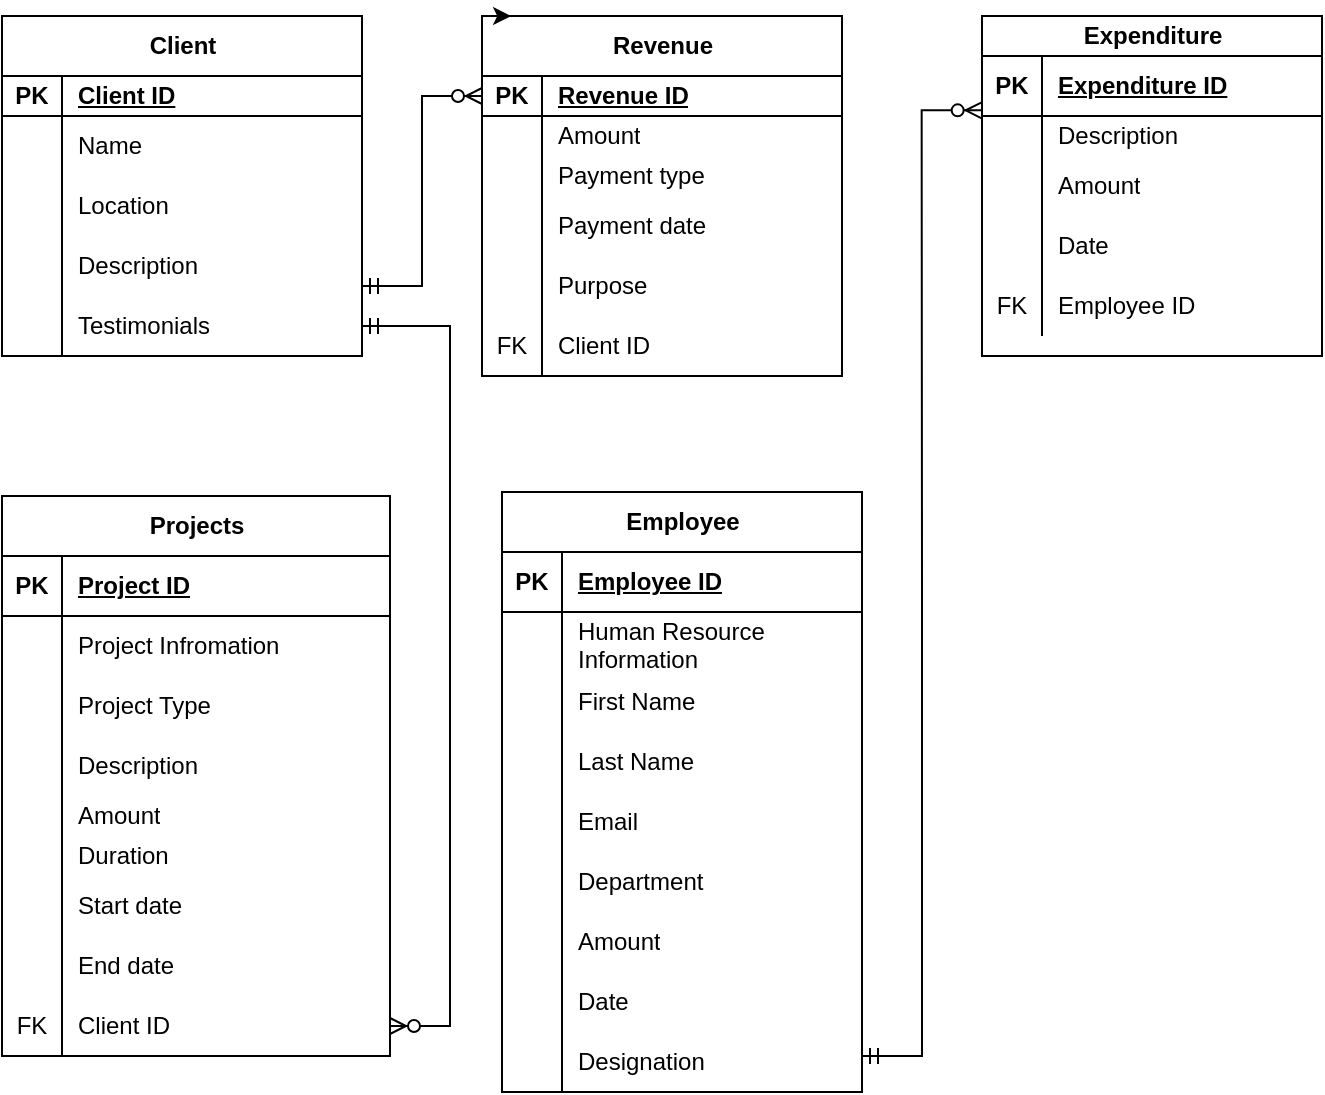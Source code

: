 <mxfile version="22.1.18" type="github">
  <diagram name="Page-1" id="4Y9Hiab8XIZID55LUxha">
    <mxGraphModel dx="1134" dy="589" grid="1" gridSize="10" guides="1" tooltips="1" connect="1" arrows="1" fold="1" page="1" pageScale="1" pageWidth="827" pageHeight="1169" math="0" shadow="0">
      <root>
        <mxCell id="0" />
        <mxCell id="1" parent="0" />
        <mxCell id="KTxTZ3A_QWstnzhYCcKa-93" value="Client" style="shape=table;startSize=30;container=1;collapsible=1;childLayout=tableLayout;fixedRows=1;rowLines=0;fontStyle=1;align=center;resizeLast=1;html=1;" parent="1" vertex="1">
          <mxGeometry x="20" y="40" width="180" height="170" as="geometry" />
        </mxCell>
        <mxCell id="KTxTZ3A_QWstnzhYCcKa-94" value="" style="shape=tableRow;horizontal=0;startSize=0;swimlaneHead=0;swimlaneBody=0;fillColor=none;collapsible=0;dropTarget=0;points=[[0,0.5],[1,0.5]];portConstraint=eastwest;top=0;left=0;right=0;bottom=1;" parent="KTxTZ3A_QWstnzhYCcKa-93" vertex="1">
          <mxGeometry y="30" width="180" height="20" as="geometry" />
        </mxCell>
        <mxCell id="KTxTZ3A_QWstnzhYCcKa-95" value="PK" style="shape=partialRectangle;connectable=0;fillColor=none;top=0;left=0;bottom=0;right=0;fontStyle=1;overflow=hidden;whiteSpace=wrap;html=1;" parent="KTxTZ3A_QWstnzhYCcKa-94" vertex="1">
          <mxGeometry width="30" height="20" as="geometry">
            <mxRectangle width="30" height="20" as="alternateBounds" />
          </mxGeometry>
        </mxCell>
        <mxCell id="KTxTZ3A_QWstnzhYCcKa-96" value="Client ID" style="shape=partialRectangle;connectable=0;fillColor=none;top=0;left=0;bottom=0;right=0;align=left;spacingLeft=6;fontStyle=5;overflow=hidden;whiteSpace=wrap;html=1;" parent="KTxTZ3A_QWstnzhYCcKa-94" vertex="1">
          <mxGeometry x="30" width="150" height="20" as="geometry">
            <mxRectangle width="150" height="20" as="alternateBounds" />
          </mxGeometry>
        </mxCell>
        <mxCell id="KTxTZ3A_QWstnzhYCcKa-97" value="" style="shape=tableRow;horizontal=0;startSize=0;swimlaneHead=0;swimlaneBody=0;fillColor=none;collapsible=0;dropTarget=0;points=[[0,0.5],[1,0.5]];portConstraint=eastwest;top=0;left=0;right=0;bottom=0;" parent="KTxTZ3A_QWstnzhYCcKa-93" vertex="1">
          <mxGeometry y="50" width="180" height="30" as="geometry" />
        </mxCell>
        <mxCell id="KTxTZ3A_QWstnzhYCcKa-98" value="" style="shape=partialRectangle;connectable=0;fillColor=none;top=0;left=0;bottom=0;right=0;editable=1;overflow=hidden;whiteSpace=wrap;html=1;" parent="KTxTZ3A_QWstnzhYCcKa-97" vertex="1">
          <mxGeometry width="30" height="30" as="geometry">
            <mxRectangle width="30" height="30" as="alternateBounds" />
          </mxGeometry>
        </mxCell>
        <mxCell id="KTxTZ3A_QWstnzhYCcKa-99" value="Name&amp;nbsp;" style="shape=partialRectangle;connectable=0;fillColor=none;top=0;left=0;bottom=0;right=0;align=left;spacingLeft=6;overflow=hidden;whiteSpace=wrap;html=1;" parent="KTxTZ3A_QWstnzhYCcKa-97" vertex="1">
          <mxGeometry x="30" width="150" height="30" as="geometry">
            <mxRectangle width="150" height="30" as="alternateBounds" />
          </mxGeometry>
        </mxCell>
        <mxCell id="KTxTZ3A_QWstnzhYCcKa-100" value="" style="shape=tableRow;horizontal=0;startSize=0;swimlaneHead=0;swimlaneBody=0;fillColor=none;collapsible=0;dropTarget=0;points=[[0,0.5],[1,0.5]];portConstraint=eastwest;top=0;left=0;right=0;bottom=0;" parent="KTxTZ3A_QWstnzhYCcKa-93" vertex="1">
          <mxGeometry y="80" width="180" height="30" as="geometry" />
        </mxCell>
        <mxCell id="KTxTZ3A_QWstnzhYCcKa-101" value="" style="shape=partialRectangle;connectable=0;fillColor=none;top=0;left=0;bottom=0;right=0;editable=1;overflow=hidden;whiteSpace=wrap;html=1;" parent="KTxTZ3A_QWstnzhYCcKa-100" vertex="1">
          <mxGeometry width="30" height="30" as="geometry">
            <mxRectangle width="30" height="30" as="alternateBounds" />
          </mxGeometry>
        </mxCell>
        <mxCell id="KTxTZ3A_QWstnzhYCcKa-102" value="Location" style="shape=partialRectangle;connectable=0;fillColor=none;top=0;left=0;bottom=0;right=0;align=left;spacingLeft=6;overflow=hidden;whiteSpace=wrap;html=1;" parent="KTxTZ3A_QWstnzhYCcKa-100" vertex="1">
          <mxGeometry x="30" width="150" height="30" as="geometry">
            <mxRectangle width="150" height="30" as="alternateBounds" />
          </mxGeometry>
        </mxCell>
        <mxCell id="KTxTZ3A_QWstnzhYCcKa-103" value="" style="shape=tableRow;horizontal=0;startSize=0;swimlaneHead=0;swimlaneBody=0;fillColor=none;collapsible=0;dropTarget=0;points=[[0,0.5],[1,0.5]];portConstraint=eastwest;top=0;left=0;right=0;bottom=0;" parent="KTxTZ3A_QWstnzhYCcKa-93" vertex="1">
          <mxGeometry y="110" width="180" height="30" as="geometry" />
        </mxCell>
        <mxCell id="KTxTZ3A_QWstnzhYCcKa-104" value="" style="shape=partialRectangle;connectable=0;fillColor=none;top=0;left=0;bottom=0;right=0;editable=1;overflow=hidden;whiteSpace=wrap;html=1;" parent="KTxTZ3A_QWstnzhYCcKa-103" vertex="1">
          <mxGeometry width="30" height="30" as="geometry">
            <mxRectangle width="30" height="30" as="alternateBounds" />
          </mxGeometry>
        </mxCell>
        <mxCell id="KTxTZ3A_QWstnzhYCcKa-105" value="Description" style="shape=partialRectangle;connectable=0;fillColor=none;top=0;left=0;bottom=0;right=0;align=left;spacingLeft=6;overflow=hidden;whiteSpace=wrap;html=1;" parent="KTxTZ3A_QWstnzhYCcKa-103" vertex="1">
          <mxGeometry x="30" width="150" height="30" as="geometry">
            <mxRectangle width="150" height="30" as="alternateBounds" />
          </mxGeometry>
        </mxCell>
        <mxCell id="KTxTZ3A_QWstnzhYCcKa-106" value="" style="shape=tableRow;horizontal=0;startSize=0;swimlaneHead=0;swimlaneBody=0;fillColor=none;collapsible=0;dropTarget=0;points=[[0,0.5],[1,0.5]];portConstraint=eastwest;top=0;left=0;right=0;bottom=0;" parent="KTxTZ3A_QWstnzhYCcKa-93" vertex="1">
          <mxGeometry y="140" width="180" height="30" as="geometry" />
        </mxCell>
        <mxCell id="KTxTZ3A_QWstnzhYCcKa-107" value="" style="shape=partialRectangle;connectable=0;fillColor=none;top=0;left=0;bottom=0;right=0;editable=1;overflow=hidden;whiteSpace=wrap;html=1;" parent="KTxTZ3A_QWstnzhYCcKa-106" vertex="1">
          <mxGeometry width="30" height="30" as="geometry">
            <mxRectangle width="30" height="30" as="alternateBounds" />
          </mxGeometry>
        </mxCell>
        <mxCell id="KTxTZ3A_QWstnzhYCcKa-108" value="Testimonials" style="shape=partialRectangle;connectable=0;fillColor=none;top=0;left=0;bottom=0;right=0;align=left;spacingLeft=6;overflow=hidden;whiteSpace=wrap;html=1;" parent="KTxTZ3A_QWstnzhYCcKa-106" vertex="1">
          <mxGeometry x="30" width="150" height="30" as="geometry">
            <mxRectangle width="150" height="30" as="alternateBounds" />
          </mxGeometry>
        </mxCell>
        <mxCell id="KTxTZ3A_QWstnzhYCcKa-36" value="Revenue" style="shape=table;startSize=30;container=1;collapsible=1;childLayout=tableLayout;fixedRows=1;rowLines=0;fontStyle=1;align=center;resizeLast=1;html=1;" parent="1" vertex="1">
          <mxGeometry x="260" y="40" width="180" height="180" as="geometry" />
        </mxCell>
        <mxCell id="KTxTZ3A_QWstnzhYCcKa-37" value="" style="shape=tableRow;horizontal=0;startSize=0;swimlaneHead=0;swimlaneBody=0;fillColor=none;collapsible=0;dropTarget=0;points=[[0,0.5],[1,0.5]];portConstraint=eastwest;top=0;left=0;right=0;bottom=1;" parent="KTxTZ3A_QWstnzhYCcKa-36" vertex="1">
          <mxGeometry y="30" width="180" height="20" as="geometry" />
        </mxCell>
        <mxCell id="KTxTZ3A_QWstnzhYCcKa-38" value="PK" style="shape=partialRectangle;connectable=0;fillColor=none;top=0;left=0;bottom=0;right=0;fontStyle=1;overflow=hidden;whiteSpace=wrap;html=1;" parent="KTxTZ3A_QWstnzhYCcKa-37" vertex="1">
          <mxGeometry width="30" height="20" as="geometry">
            <mxRectangle width="30" height="20" as="alternateBounds" />
          </mxGeometry>
        </mxCell>
        <mxCell id="KTxTZ3A_QWstnzhYCcKa-39" value="Revenue ID" style="shape=partialRectangle;connectable=0;fillColor=none;top=0;left=0;bottom=0;right=0;align=left;spacingLeft=6;fontStyle=5;overflow=hidden;whiteSpace=wrap;html=1;" parent="KTxTZ3A_QWstnzhYCcKa-37" vertex="1">
          <mxGeometry x="30" width="150" height="20" as="geometry">
            <mxRectangle width="150" height="20" as="alternateBounds" />
          </mxGeometry>
        </mxCell>
        <mxCell id="KTxTZ3A_QWstnzhYCcKa-40" value="" style="shape=tableRow;horizontal=0;startSize=0;swimlaneHead=0;swimlaneBody=0;fillColor=none;collapsible=0;dropTarget=0;points=[[0,0.5],[1,0.5]];portConstraint=eastwest;top=0;left=0;right=0;bottom=0;" parent="KTxTZ3A_QWstnzhYCcKa-36" vertex="1">
          <mxGeometry y="50" width="180" height="20" as="geometry" />
        </mxCell>
        <mxCell id="KTxTZ3A_QWstnzhYCcKa-41" value="" style="shape=partialRectangle;connectable=0;fillColor=none;top=0;left=0;bottom=0;right=0;editable=1;overflow=hidden;whiteSpace=wrap;html=1;" parent="KTxTZ3A_QWstnzhYCcKa-40" vertex="1">
          <mxGeometry width="30" height="20" as="geometry">
            <mxRectangle width="30" height="20" as="alternateBounds" />
          </mxGeometry>
        </mxCell>
        <mxCell id="KTxTZ3A_QWstnzhYCcKa-42" value="Amount" style="shape=partialRectangle;connectable=0;fillColor=none;top=0;left=0;bottom=0;right=0;align=left;spacingLeft=6;overflow=hidden;whiteSpace=wrap;html=1;" parent="KTxTZ3A_QWstnzhYCcKa-40" vertex="1">
          <mxGeometry x="30" width="150" height="20" as="geometry">
            <mxRectangle width="150" height="20" as="alternateBounds" />
          </mxGeometry>
        </mxCell>
        <mxCell id="KTxTZ3A_QWstnzhYCcKa-43" value="" style="shape=tableRow;horizontal=0;startSize=0;swimlaneHead=0;swimlaneBody=0;fillColor=none;collapsible=0;dropTarget=0;points=[[0,0.5],[1,0.5]];portConstraint=eastwest;top=0;left=0;right=0;bottom=0;" parent="KTxTZ3A_QWstnzhYCcKa-36" vertex="1">
          <mxGeometry y="70" width="180" height="20" as="geometry" />
        </mxCell>
        <mxCell id="KTxTZ3A_QWstnzhYCcKa-44" value="" style="shape=partialRectangle;connectable=0;fillColor=none;top=0;left=0;bottom=0;right=0;editable=1;overflow=hidden;whiteSpace=wrap;html=1;" parent="KTxTZ3A_QWstnzhYCcKa-43" vertex="1">
          <mxGeometry width="30" height="20" as="geometry">
            <mxRectangle width="30" height="20" as="alternateBounds" />
          </mxGeometry>
        </mxCell>
        <mxCell id="KTxTZ3A_QWstnzhYCcKa-45" value="Payment type" style="shape=partialRectangle;connectable=0;fillColor=none;top=0;left=0;bottom=0;right=0;align=left;spacingLeft=6;overflow=hidden;whiteSpace=wrap;html=1;" parent="KTxTZ3A_QWstnzhYCcKa-43" vertex="1">
          <mxGeometry x="30" width="150" height="20" as="geometry">
            <mxRectangle width="150" height="20" as="alternateBounds" />
          </mxGeometry>
        </mxCell>
        <mxCell id="KTxTZ3A_QWstnzhYCcKa-46" value="" style="shape=tableRow;horizontal=0;startSize=0;swimlaneHead=0;swimlaneBody=0;fillColor=none;collapsible=0;dropTarget=0;points=[[0,0.5],[1,0.5]];portConstraint=eastwest;top=0;left=0;right=0;bottom=0;" parent="KTxTZ3A_QWstnzhYCcKa-36" vertex="1">
          <mxGeometry y="90" width="180" height="30" as="geometry" />
        </mxCell>
        <mxCell id="KTxTZ3A_QWstnzhYCcKa-47" value="" style="shape=partialRectangle;connectable=0;fillColor=none;top=0;left=0;bottom=0;right=0;editable=1;overflow=hidden;whiteSpace=wrap;html=1;" parent="KTxTZ3A_QWstnzhYCcKa-46" vertex="1">
          <mxGeometry width="30" height="30" as="geometry">
            <mxRectangle width="30" height="30" as="alternateBounds" />
          </mxGeometry>
        </mxCell>
        <mxCell id="KTxTZ3A_QWstnzhYCcKa-48" value="Payment date" style="shape=partialRectangle;connectable=0;fillColor=none;top=0;left=0;bottom=0;right=0;align=left;spacingLeft=6;overflow=hidden;whiteSpace=wrap;html=1;" parent="KTxTZ3A_QWstnzhYCcKa-46" vertex="1">
          <mxGeometry x="30" width="150" height="30" as="geometry">
            <mxRectangle width="150" height="30" as="alternateBounds" />
          </mxGeometry>
        </mxCell>
        <mxCell id="KTxTZ3A_QWstnzhYCcKa-71" value="" style="shape=tableRow;horizontal=0;startSize=0;swimlaneHead=0;swimlaneBody=0;fillColor=none;collapsible=0;dropTarget=0;points=[[0,0.5],[1,0.5]];portConstraint=eastwest;top=0;left=0;right=0;bottom=0;" parent="KTxTZ3A_QWstnzhYCcKa-36" vertex="1">
          <mxGeometry y="120" width="180" height="30" as="geometry" />
        </mxCell>
        <mxCell id="KTxTZ3A_QWstnzhYCcKa-72" value="" style="shape=partialRectangle;connectable=0;fillColor=none;top=0;left=0;bottom=0;right=0;editable=1;overflow=hidden;whiteSpace=wrap;html=1;" parent="KTxTZ3A_QWstnzhYCcKa-71" vertex="1">
          <mxGeometry width="30" height="30" as="geometry">
            <mxRectangle width="30" height="30" as="alternateBounds" />
          </mxGeometry>
        </mxCell>
        <mxCell id="KTxTZ3A_QWstnzhYCcKa-73" value="Purpose" style="shape=partialRectangle;connectable=0;fillColor=none;top=0;left=0;bottom=0;right=0;align=left;spacingLeft=6;overflow=hidden;whiteSpace=wrap;html=1;" parent="KTxTZ3A_QWstnzhYCcKa-71" vertex="1">
          <mxGeometry x="30" width="150" height="30" as="geometry">
            <mxRectangle width="150" height="30" as="alternateBounds" />
          </mxGeometry>
        </mxCell>
        <mxCell id="KTxTZ3A_QWstnzhYCcKa-90" value="" style="shape=tableRow;horizontal=0;startSize=0;swimlaneHead=0;swimlaneBody=0;fillColor=none;collapsible=0;dropTarget=0;points=[[0,0.5],[1,0.5]];portConstraint=eastwest;top=0;left=0;right=0;bottom=0;" parent="KTxTZ3A_QWstnzhYCcKa-36" vertex="1">
          <mxGeometry y="150" width="180" height="30" as="geometry" />
        </mxCell>
        <mxCell id="KTxTZ3A_QWstnzhYCcKa-91" value="FK" style="shape=partialRectangle;connectable=0;fillColor=none;top=0;left=0;bottom=0;right=0;editable=1;overflow=hidden;whiteSpace=wrap;html=1;" parent="KTxTZ3A_QWstnzhYCcKa-90" vertex="1">
          <mxGeometry width="30" height="30" as="geometry">
            <mxRectangle width="30" height="30" as="alternateBounds" />
          </mxGeometry>
        </mxCell>
        <mxCell id="KTxTZ3A_QWstnzhYCcKa-92" value="Client ID" style="shape=partialRectangle;connectable=0;fillColor=none;top=0;left=0;bottom=0;right=0;align=left;spacingLeft=6;overflow=hidden;whiteSpace=wrap;html=1;" parent="KTxTZ3A_QWstnzhYCcKa-90" vertex="1">
          <mxGeometry x="30" width="150" height="30" as="geometry">
            <mxRectangle width="150" height="30" as="alternateBounds" />
          </mxGeometry>
        </mxCell>
        <mxCell id="UxuoklXcqpiLumcbGp1f-47" style="edgeStyle=orthogonalEdgeStyle;rounded=0;orthogonalLoop=1;jettySize=auto;html=1;exitX=0;exitY=0;exitDx=0;exitDy=0;entryX=0.081;entryY=0;entryDx=0;entryDy=0;entryPerimeter=0;" parent="1" source="KTxTZ3A_QWstnzhYCcKa-36" target="KTxTZ3A_QWstnzhYCcKa-36" edge="1">
          <mxGeometry relative="1" as="geometry" />
        </mxCell>
        <mxCell id="KTxTZ3A_QWstnzhYCcKa-109" value="Projects" style="shape=table;startSize=30;container=1;collapsible=1;childLayout=tableLayout;fixedRows=1;rowLines=0;fontStyle=1;align=center;resizeLast=1;html=1;" parent="1" vertex="1">
          <mxGeometry x="20" y="280" width="194" height="280" as="geometry" />
        </mxCell>
        <mxCell id="KTxTZ3A_QWstnzhYCcKa-110" value="" style="shape=tableRow;horizontal=0;startSize=0;swimlaneHead=0;swimlaneBody=0;fillColor=none;collapsible=0;dropTarget=0;points=[[0,0.5],[1,0.5]];portConstraint=eastwest;top=0;left=0;right=0;bottom=1;" parent="KTxTZ3A_QWstnzhYCcKa-109" vertex="1">
          <mxGeometry y="30" width="194" height="30" as="geometry" />
        </mxCell>
        <mxCell id="KTxTZ3A_QWstnzhYCcKa-111" value="PK" style="shape=partialRectangle;connectable=0;fillColor=none;top=0;left=0;bottom=0;right=0;fontStyle=1;overflow=hidden;whiteSpace=wrap;html=1;" parent="KTxTZ3A_QWstnzhYCcKa-110" vertex="1">
          <mxGeometry width="30" height="30" as="geometry">
            <mxRectangle width="30" height="30" as="alternateBounds" />
          </mxGeometry>
        </mxCell>
        <mxCell id="KTxTZ3A_QWstnzhYCcKa-112" value="Project ID" style="shape=partialRectangle;connectable=0;fillColor=none;top=0;left=0;bottom=0;right=0;align=left;spacingLeft=6;fontStyle=5;overflow=hidden;whiteSpace=wrap;html=1;" parent="KTxTZ3A_QWstnzhYCcKa-110" vertex="1">
          <mxGeometry x="30" width="164" height="30" as="geometry">
            <mxRectangle width="164" height="30" as="alternateBounds" />
          </mxGeometry>
        </mxCell>
        <mxCell id="KTxTZ3A_QWstnzhYCcKa-113" value="" style="shape=tableRow;horizontal=0;startSize=0;swimlaneHead=0;swimlaneBody=0;fillColor=none;collapsible=0;dropTarget=0;points=[[0,0.5],[1,0.5]];portConstraint=eastwest;top=0;left=0;right=0;bottom=0;" parent="KTxTZ3A_QWstnzhYCcKa-109" vertex="1">
          <mxGeometry y="60" width="194" height="30" as="geometry" />
        </mxCell>
        <mxCell id="KTxTZ3A_QWstnzhYCcKa-114" value="" style="shape=partialRectangle;connectable=0;fillColor=none;top=0;left=0;bottom=0;right=0;editable=1;overflow=hidden;whiteSpace=wrap;html=1;" parent="KTxTZ3A_QWstnzhYCcKa-113" vertex="1">
          <mxGeometry width="30" height="30" as="geometry">
            <mxRectangle width="30" height="30" as="alternateBounds" />
          </mxGeometry>
        </mxCell>
        <mxCell id="KTxTZ3A_QWstnzhYCcKa-115" value="Project Infromation" style="shape=partialRectangle;connectable=0;fillColor=none;top=0;left=0;bottom=0;right=0;align=left;spacingLeft=6;overflow=hidden;whiteSpace=wrap;html=1;" parent="KTxTZ3A_QWstnzhYCcKa-113" vertex="1">
          <mxGeometry x="30" width="164" height="30" as="geometry">
            <mxRectangle width="164" height="30" as="alternateBounds" />
          </mxGeometry>
        </mxCell>
        <mxCell id="KTxTZ3A_QWstnzhYCcKa-116" value="" style="shape=tableRow;horizontal=0;startSize=0;swimlaneHead=0;swimlaneBody=0;fillColor=none;collapsible=0;dropTarget=0;points=[[0,0.5],[1,0.5]];portConstraint=eastwest;top=0;left=0;right=0;bottom=0;" parent="KTxTZ3A_QWstnzhYCcKa-109" vertex="1">
          <mxGeometry y="90" width="194" height="30" as="geometry" />
        </mxCell>
        <mxCell id="KTxTZ3A_QWstnzhYCcKa-117" value="" style="shape=partialRectangle;connectable=0;fillColor=none;top=0;left=0;bottom=0;right=0;editable=1;overflow=hidden;whiteSpace=wrap;html=1;" parent="KTxTZ3A_QWstnzhYCcKa-116" vertex="1">
          <mxGeometry width="30" height="30" as="geometry">
            <mxRectangle width="30" height="30" as="alternateBounds" />
          </mxGeometry>
        </mxCell>
        <mxCell id="KTxTZ3A_QWstnzhYCcKa-118" value="Project Type" style="shape=partialRectangle;connectable=0;fillColor=none;top=0;left=0;bottom=0;right=0;align=left;spacingLeft=6;overflow=hidden;whiteSpace=wrap;html=1;" parent="KTxTZ3A_QWstnzhYCcKa-116" vertex="1">
          <mxGeometry x="30" width="164" height="30" as="geometry">
            <mxRectangle width="164" height="30" as="alternateBounds" />
          </mxGeometry>
        </mxCell>
        <mxCell id="KTxTZ3A_QWstnzhYCcKa-119" value="" style="shape=tableRow;horizontal=0;startSize=0;swimlaneHead=0;swimlaneBody=0;fillColor=none;collapsible=0;dropTarget=0;points=[[0,0.5],[1,0.5]];portConstraint=eastwest;top=0;left=0;right=0;bottom=0;" parent="KTxTZ3A_QWstnzhYCcKa-109" vertex="1">
          <mxGeometry y="120" width="194" height="30" as="geometry" />
        </mxCell>
        <mxCell id="KTxTZ3A_QWstnzhYCcKa-120" value="" style="shape=partialRectangle;connectable=0;fillColor=none;top=0;left=0;bottom=0;right=0;editable=1;overflow=hidden;whiteSpace=wrap;html=1;" parent="KTxTZ3A_QWstnzhYCcKa-119" vertex="1">
          <mxGeometry width="30" height="30" as="geometry">
            <mxRectangle width="30" height="30" as="alternateBounds" />
          </mxGeometry>
        </mxCell>
        <mxCell id="KTxTZ3A_QWstnzhYCcKa-121" value="Description" style="shape=partialRectangle;connectable=0;fillColor=none;top=0;left=0;bottom=0;right=0;align=left;spacingLeft=6;overflow=hidden;whiteSpace=wrap;html=1;" parent="KTxTZ3A_QWstnzhYCcKa-119" vertex="1">
          <mxGeometry x="30" width="164" height="30" as="geometry">
            <mxRectangle width="164" height="30" as="alternateBounds" />
          </mxGeometry>
        </mxCell>
        <mxCell id="KTxTZ3A_QWstnzhYCcKa-122" value="" style="shape=tableRow;horizontal=0;startSize=0;swimlaneHead=0;swimlaneBody=0;fillColor=none;collapsible=0;dropTarget=0;points=[[0,0.5],[1,0.5]];portConstraint=eastwest;top=0;left=0;right=0;bottom=0;" parent="KTxTZ3A_QWstnzhYCcKa-109" vertex="1">
          <mxGeometry y="150" width="194" height="20" as="geometry" />
        </mxCell>
        <mxCell id="KTxTZ3A_QWstnzhYCcKa-123" value="" style="shape=partialRectangle;connectable=0;fillColor=none;top=0;left=0;bottom=0;right=0;editable=1;overflow=hidden;whiteSpace=wrap;html=1;" parent="KTxTZ3A_QWstnzhYCcKa-122" vertex="1">
          <mxGeometry width="30" height="20" as="geometry">
            <mxRectangle width="30" height="20" as="alternateBounds" />
          </mxGeometry>
        </mxCell>
        <mxCell id="KTxTZ3A_QWstnzhYCcKa-124" value="Amount" style="shape=partialRectangle;connectable=0;fillColor=none;top=0;left=0;bottom=0;right=0;align=left;spacingLeft=6;overflow=hidden;whiteSpace=wrap;html=1;" parent="KTxTZ3A_QWstnzhYCcKa-122" vertex="1">
          <mxGeometry x="30" width="164" height="20" as="geometry">
            <mxRectangle width="164" height="20" as="alternateBounds" />
          </mxGeometry>
        </mxCell>
        <mxCell id="KTxTZ3A_QWstnzhYCcKa-125" value="" style="shape=tableRow;horizontal=0;startSize=0;swimlaneHead=0;swimlaneBody=0;fillColor=none;collapsible=0;dropTarget=0;points=[[0,0.5],[1,0.5]];portConstraint=eastwest;top=0;left=0;right=0;bottom=0;" parent="KTxTZ3A_QWstnzhYCcKa-109" vertex="1">
          <mxGeometry y="170" width="194" height="20" as="geometry" />
        </mxCell>
        <mxCell id="KTxTZ3A_QWstnzhYCcKa-126" value="" style="shape=partialRectangle;connectable=0;fillColor=none;top=0;left=0;bottom=0;right=0;editable=1;overflow=hidden;whiteSpace=wrap;html=1;" parent="KTxTZ3A_QWstnzhYCcKa-125" vertex="1">
          <mxGeometry width="30" height="20" as="geometry">
            <mxRectangle width="30" height="20" as="alternateBounds" />
          </mxGeometry>
        </mxCell>
        <mxCell id="KTxTZ3A_QWstnzhYCcKa-127" value="Duration" style="shape=partialRectangle;connectable=0;fillColor=none;top=0;left=0;bottom=0;right=0;align=left;spacingLeft=6;overflow=hidden;whiteSpace=wrap;html=1;" parent="KTxTZ3A_QWstnzhYCcKa-125" vertex="1">
          <mxGeometry x="30" width="164" height="20" as="geometry">
            <mxRectangle width="164" height="20" as="alternateBounds" />
          </mxGeometry>
        </mxCell>
        <mxCell id="KTxTZ3A_QWstnzhYCcKa-128" value="" style="shape=tableRow;horizontal=0;startSize=0;swimlaneHead=0;swimlaneBody=0;fillColor=none;collapsible=0;dropTarget=0;points=[[0,0.5],[1,0.5]];portConstraint=eastwest;top=0;left=0;right=0;bottom=0;" parent="KTxTZ3A_QWstnzhYCcKa-109" vertex="1">
          <mxGeometry y="190" width="194" height="30" as="geometry" />
        </mxCell>
        <mxCell id="KTxTZ3A_QWstnzhYCcKa-129" value="" style="shape=partialRectangle;connectable=0;fillColor=none;top=0;left=0;bottom=0;right=0;editable=1;overflow=hidden;whiteSpace=wrap;html=1;" parent="KTxTZ3A_QWstnzhYCcKa-128" vertex="1">
          <mxGeometry width="30" height="30" as="geometry">
            <mxRectangle width="30" height="30" as="alternateBounds" />
          </mxGeometry>
        </mxCell>
        <mxCell id="KTxTZ3A_QWstnzhYCcKa-130" value="Start date" style="shape=partialRectangle;connectable=0;fillColor=none;top=0;left=0;bottom=0;right=0;align=left;spacingLeft=6;overflow=hidden;whiteSpace=wrap;html=1;" parent="KTxTZ3A_QWstnzhYCcKa-128" vertex="1">
          <mxGeometry x="30" width="164" height="30" as="geometry">
            <mxRectangle width="164" height="30" as="alternateBounds" />
          </mxGeometry>
        </mxCell>
        <mxCell id="KTxTZ3A_QWstnzhYCcKa-131" value="" style="shape=tableRow;horizontal=0;startSize=0;swimlaneHead=0;swimlaneBody=0;fillColor=none;collapsible=0;dropTarget=0;points=[[0,0.5],[1,0.5]];portConstraint=eastwest;top=0;left=0;right=0;bottom=0;" parent="KTxTZ3A_QWstnzhYCcKa-109" vertex="1">
          <mxGeometry y="220" width="194" height="30" as="geometry" />
        </mxCell>
        <mxCell id="KTxTZ3A_QWstnzhYCcKa-132" value="" style="shape=partialRectangle;connectable=0;fillColor=none;top=0;left=0;bottom=0;right=0;editable=1;overflow=hidden;whiteSpace=wrap;html=1;" parent="KTxTZ3A_QWstnzhYCcKa-131" vertex="1">
          <mxGeometry width="30" height="30" as="geometry">
            <mxRectangle width="30" height="30" as="alternateBounds" />
          </mxGeometry>
        </mxCell>
        <mxCell id="KTxTZ3A_QWstnzhYCcKa-133" value="End date" style="shape=partialRectangle;connectable=0;fillColor=none;top=0;left=0;bottom=0;right=0;align=left;spacingLeft=6;overflow=hidden;whiteSpace=wrap;html=1;" parent="KTxTZ3A_QWstnzhYCcKa-131" vertex="1">
          <mxGeometry x="30" width="164" height="30" as="geometry">
            <mxRectangle width="164" height="30" as="alternateBounds" />
          </mxGeometry>
        </mxCell>
        <mxCell id="KTxTZ3A_QWstnzhYCcKa-134" value="" style="shape=tableRow;horizontal=0;startSize=0;swimlaneHead=0;swimlaneBody=0;fillColor=none;collapsible=0;dropTarget=0;points=[[0,0.5],[1,0.5]];portConstraint=eastwest;top=0;left=0;right=0;bottom=0;" parent="KTxTZ3A_QWstnzhYCcKa-109" vertex="1">
          <mxGeometry y="250" width="194" height="30" as="geometry" />
        </mxCell>
        <mxCell id="KTxTZ3A_QWstnzhYCcKa-135" value="FK" style="shape=partialRectangle;connectable=0;fillColor=none;top=0;left=0;bottom=0;right=0;editable=1;overflow=hidden;whiteSpace=wrap;html=1;" parent="KTxTZ3A_QWstnzhYCcKa-134" vertex="1">
          <mxGeometry width="30" height="30" as="geometry">
            <mxRectangle width="30" height="30" as="alternateBounds" />
          </mxGeometry>
        </mxCell>
        <mxCell id="KTxTZ3A_QWstnzhYCcKa-136" value="Client ID" style="shape=partialRectangle;connectable=0;fillColor=none;top=0;left=0;bottom=0;right=0;align=left;spacingLeft=6;overflow=hidden;whiteSpace=wrap;html=1;" parent="KTxTZ3A_QWstnzhYCcKa-134" vertex="1">
          <mxGeometry x="30" width="164" height="30" as="geometry">
            <mxRectangle width="164" height="30" as="alternateBounds" />
          </mxGeometry>
        </mxCell>
        <mxCell id="UxuoklXcqpiLumcbGp1f-48" style="edgeStyle=orthogonalEdgeStyle;rounded=0;orthogonalLoop=1;jettySize=auto;html=1;exitX=1;exitY=0.5;exitDx=0;exitDy=0;" parent="KTxTZ3A_QWstnzhYCcKa-109" source="KTxTZ3A_QWstnzhYCcKa-125" target="KTxTZ3A_QWstnzhYCcKa-125" edge="1">
          <mxGeometry relative="1" as="geometry" />
        </mxCell>
        <mxCell id="UxuoklXcqpiLumcbGp1f-18" value="Expenditure" style="shape=table;startSize=20;container=1;collapsible=1;childLayout=tableLayout;fixedRows=1;rowLines=0;fontStyle=1;align=center;resizeLast=1;html=1;" parent="1" vertex="1">
          <mxGeometry x="510" y="40" width="170" height="170" as="geometry" />
        </mxCell>
        <mxCell id="UxuoklXcqpiLumcbGp1f-19" value="" style="shape=tableRow;horizontal=0;startSize=0;swimlaneHead=0;swimlaneBody=0;fillColor=none;collapsible=0;dropTarget=0;points=[[0,0.5],[1,0.5]];portConstraint=eastwest;top=0;left=0;right=0;bottom=1;" parent="UxuoklXcqpiLumcbGp1f-18" vertex="1">
          <mxGeometry y="20" width="170" height="30" as="geometry" />
        </mxCell>
        <mxCell id="UxuoklXcqpiLumcbGp1f-20" value="PK" style="shape=partialRectangle;connectable=0;fillColor=none;top=0;left=0;bottom=0;right=0;fontStyle=1;overflow=hidden;whiteSpace=wrap;html=1;" parent="UxuoklXcqpiLumcbGp1f-19" vertex="1">
          <mxGeometry width="30" height="30" as="geometry">
            <mxRectangle width="30" height="30" as="alternateBounds" />
          </mxGeometry>
        </mxCell>
        <mxCell id="UxuoklXcqpiLumcbGp1f-21" value="Expenditure ID" style="shape=partialRectangle;connectable=0;fillColor=none;top=0;left=0;bottom=0;right=0;align=left;spacingLeft=6;fontStyle=5;overflow=hidden;whiteSpace=wrap;html=1;" parent="UxuoklXcqpiLumcbGp1f-19" vertex="1">
          <mxGeometry x="30" width="140" height="30" as="geometry">
            <mxRectangle width="140" height="30" as="alternateBounds" />
          </mxGeometry>
        </mxCell>
        <mxCell id="UxuoklXcqpiLumcbGp1f-22" value="" style="shape=tableRow;horizontal=0;startSize=0;swimlaneHead=0;swimlaneBody=0;fillColor=none;collapsible=0;dropTarget=0;points=[[0,0.5],[1,0.5]];portConstraint=eastwest;top=0;left=0;right=0;bottom=0;" parent="UxuoklXcqpiLumcbGp1f-18" vertex="1">
          <mxGeometry y="50" width="170" height="20" as="geometry" />
        </mxCell>
        <mxCell id="UxuoklXcqpiLumcbGp1f-23" value="" style="shape=partialRectangle;connectable=0;fillColor=none;top=0;left=0;bottom=0;right=0;editable=1;overflow=hidden;whiteSpace=wrap;html=1;" parent="UxuoklXcqpiLumcbGp1f-22" vertex="1">
          <mxGeometry width="30" height="20" as="geometry">
            <mxRectangle width="30" height="20" as="alternateBounds" />
          </mxGeometry>
        </mxCell>
        <mxCell id="UxuoklXcqpiLumcbGp1f-24" value="Description" style="shape=partialRectangle;connectable=0;fillColor=none;top=0;left=0;bottom=0;right=0;align=left;spacingLeft=6;overflow=hidden;whiteSpace=wrap;html=1;" parent="UxuoklXcqpiLumcbGp1f-22" vertex="1">
          <mxGeometry x="30" width="140" height="20" as="geometry">
            <mxRectangle width="140" height="20" as="alternateBounds" />
          </mxGeometry>
        </mxCell>
        <mxCell id="UxuoklXcqpiLumcbGp1f-25" value="" style="shape=tableRow;horizontal=0;startSize=0;swimlaneHead=0;swimlaneBody=0;fillColor=none;collapsible=0;dropTarget=0;points=[[0,0.5],[1,0.5]];portConstraint=eastwest;top=0;left=0;right=0;bottom=0;" parent="UxuoklXcqpiLumcbGp1f-18" vertex="1">
          <mxGeometry y="70" width="170" height="30" as="geometry" />
        </mxCell>
        <mxCell id="UxuoklXcqpiLumcbGp1f-26" value="" style="shape=partialRectangle;connectable=0;fillColor=none;top=0;left=0;bottom=0;right=0;editable=1;overflow=hidden;whiteSpace=wrap;html=1;" parent="UxuoklXcqpiLumcbGp1f-25" vertex="1">
          <mxGeometry width="30" height="30" as="geometry">
            <mxRectangle width="30" height="30" as="alternateBounds" />
          </mxGeometry>
        </mxCell>
        <mxCell id="UxuoklXcqpiLumcbGp1f-27" value="Amount" style="shape=partialRectangle;connectable=0;fillColor=none;top=0;left=0;bottom=0;right=0;align=left;spacingLeft=6;overflow=hidden;whiteSpace=wrap;html=1;" parent="UxuoklXcqpiLumcbGp1f-25" vertex="1">
          <mxGeometry x="30" width="140" height="30" as="geometry">
            <mxRectangle width="140" height="30" as="alternateBounds" />
          </mxGeometry>
        </mxCell>
        <mxCell id="UxuoklXcqpiLumcbGp1f-28" value="" style="shape=tableRow;horizontal=0;startSize=0;swimlaneHead=0;swimlaneBody=0;fillColor=none;collapsible=0;dropTarget=0;points=[[0,0.5],[1,0.5]];portConstraint=eastwest;top=0;left=0;right=0;bottom=0;" parent="UxuoklXcqpiLumcbGp1f-18" vertex="1">
          <mxGeometry y="100" width="170" height="30" as="geometry" />
        </mxCell>
        <mxCell id="UxuoklXcqpiLumcbGp1f-29" value="" style="shape=partialRectangle;connectable=0;fillColor=none;top=0;left=0;bottom=0;right=0;editable=1;overflow=hidden;whiteSpace=wrap;html=1;" parent="UxuoklXcqpiLumcbGp1f-28" vertex="1">
          <mxGeometry width="30" height="30" as="geometry">
            <mxRectangle width="30" height="30" as="alternateBounds" />
          </mxGeometry>
        </mxCell>
        <mxCell id="UxuoklXcqpiLumcbGp1f-30" value="Date" style="shape=partialRectangle;connectable=0;fillColor=none;top=0;left=0;bottom=0;right=0;align=left;spacingLeft=6;overflow=hidden;whiteSpace=wrap;html=1;" parent="UxuoklXcqpiLumcbGp1f-28" vertex="1">
          <mxGeometry x="30" width="140" height="30" as="geometry">
            <mxRectangle width="140" height="30" as="alternateBounds" />
          </mxGeometry>
        </mxCell>
        <mxCell id="UxuoklXcqpiLumcbGp1f-44" value="" style="shape=tableRow;horizontal=0;startSize=0;swimlaneHead=0;swimlaneBody=0;fillColor=none;collapsible=0;dropTarget=0;points=[[0,0.5],[1,0.5]];portConstraint=eastwest;top=0;left=0;right=0;bottom=0;" parent="UxuoklXcqpiLumcbGp1f-18" vertex="1">
          <mxGeometry y="130" width="170" height="30" as="geometry" />
        </mxCell>
        <mxCell id="UxuoklXcqpiLumcbGp1f-45" value="FK" style="shape=partialRectangle;connectable=0;fillColor=none;top=0;left=0;bottom=0;right=0;editable=1;overflow=hidden;whiteSpace=wrap;html=1;" parent="UxuoklXcqpiLumcbGp1f-44" vertex="1">
          <mxGeometry width="30" height="30" as="geometry">
            <mxRectangle width="30" height="30" as="alternateBounds" />
          </mxGeometry>
        </mxCell>
        <mxCell id="UxuoklXcqpiLumcbGp1f-46" value="Employee ID" style="shape=partialRectangle;connectable=0;fillColor=none;top=0;left=0;bottom=0;right=0;align=left;spacingLeft=6;overflow=hidden;whiteSpace=wrap;html=1;" parent="UxuoklXcqpiLumcbGp1f-44" vertex="1">
          <mxGeometry x="30" width="140" height="30" as="geometry">
            <mxRectangle width="140" height="30" as="alternateBounds" />
          </mxGeometry>
        </mxCell>
        <mxCell id="UxuoklXcqpiLumcbGp1f-110" value="" style="edgeStyle=entityRelationEdgeStyle;fontSize=12;html=1;endArrow=ERzeroToMany;startArrow=ERmandOne;rounded=0;entryX=0;entryY=0.5;entryDx=0;entryDy=0;" parent="1" target="KTxTZ3A_QWstnzhYCcKa-37" edge="1">
          <mxGeometry width="100" height="100" relative="1" as="geometry">
            <mxPoint x="200" y="175" as="sourcePoint" />
            <mxPoint x="300" y="75" as="targetPoint" />
            <Array as="points">
              <mxPoint x="250" y="105" />
              <mxPoint x="250" y="125" />
              <mxPoint x="260" y="115" />
              <mxPoint x="230" y="115" />
              <mxPoint x="290" y="145" />
              <mxPoint x="230" y="105" />
              <mxPoint x="380" y="95" />
              <mxPoint x="230" y="75" />
            </Array>
          </mxGeometry>
        </mxCell>
        <mxCell id="UxuoklXcqpiLumcbGp1f-117" value="" style="edgeStyle=entityRelationEdgeStyle;fontSize=12;html=1;endArrow=ERzeroToMany;startArrow=ERmandOne;rounded=0;exitX=1;exitY=0.5;exitDx=0;exitDy=0;" parent="1" source="KTxTZ3A_QWstnzhYCcKa-106" target="KTxTZ3A_QWstnzhYCcKa-134" edge="1">
          <mxGeometry width="100" height="100" relative="1" as="geometry">
            <mxPoint x="340" y="340" as="sourcePoint" />
            <mxPoint x="440" y="270" as="targetPoint" />
            <Array as="points">
              <mxPoint x="450" y="290" />
              <mxPoint x="480" y="260" />
            </Array>
          </mxGeometry>
        </mxCell>
        <mxCell id="UxuoklXcqpiLumcbGp1f-132" value="Employee" style="shape=table;startSize=30;container=1;collapsible=1;childLayout=tableLayout;fixedRows=1;rowLines=0;fontStyle=1;align=center;resizeLast=1;html=1;" parent="1" vertex="1">
          <mxGeometry x="270" y="278" width="180" height="300" as="geometry" />
        </mxCell>
        <mxCell id="UxuoklXcqpiLumcbGp1f-133" value="" style="shape=tableRow;horizontal=0;startSize=0;swimlaneHead=0;swimlaneBody=0;fillColor=none;collapsible=0;dropTarget=0;points=[[0,0.5],[1,0.5]];portConstraint=eastwest;top=0;left=0;right=0;bottom=1;" parent="UxuoklXcqpiLumcbGp1f-132" vertex="1">
          <mxGeometry y="30" width="180" height="30" as="geometry" />
        </mxCell>
        <mxCell id="UxuoklXcqpiLumcbGp1f-134" value="PK" style="shape=partialRectangle;connectable=0;fillColor=none;top=0;left=0;bottom=0;right=0;fontStyle=1;overflow=hidden;whiteSpace=wrap;html=1;" parent="UxuoklXcqpiLumcbGp1f-133" vertex="1">
          <mxGeometry width="30" height="30" as="geometry">
            <mxRectangle width="30" height="30" as="alternateBounds" />
          </mxGeometry>
        </mxCell>
        <mxCell id="UxuoklXcqpiLumcbGp1f-135" value="Employee ID" style="shape=partialRectangle;connectable=0;fillColor=none;top=0;left=0;bottom=0;right=0;align=left;spacingLeft=6;fontStyle=5;overflow=hidden;whiteSpace=wrap;html=1;" parent="UxuoklXcqpiLumcbGp1f-133" vertex="1">
          <mxGeometry x="30" width="150" height="30" as="geometry">
            <mxRectangle width="150" height="30" as="alternateBounds" />
          </mxGeometry>
        </mxCell>
        <mxCell id="UxuoklXcqpiLumcbGp1f-136" value="" style="shape=tableRow;horizontal=0;startSize=0;swimlaneHead=0;swimlaneBody=0;fillColor=none;collapsible=0;dropTarget=0;points=[[0,0.5],[1,0.5]];portConstraint=eastwest;top=0;left=0;right=0;bottom=0;" parent="UxuoklXcqpiLumcbGp1f-132" vertex="1">
          <mxGeometry y="60" width="180" height="30" as="geometry" />
        </mxCell>
        <mxCell id="UxuoklXcqpiLumcbGp1f-137" value="" style="shape=partialRectangle;connectable=0;fillColor=none;top=0;left=0;bottom=0;right=0;editable=1;overflow=hidden;whiteSpace=wrap;html=1;" parent="UxuoklXcqpiLumcbGp1f-136" vertex="1">
          <mxGeometry width="30" height="30" as="geometry">
            <mxRectangle width="30" height="30" as="alternateBounds" />
          </mxGeometry>
        </mxCell>
        <mxCell id="UxuoklXcqpiLumcbGp1f-138" value="Human Resource Information" style="shape=partialRectangle;connectable=0;fillColor=none;top=0;left=0;bottom=0;right=0;align=left;spacingLeft=6;overflow=hidden;whiteSpace=wrap;html=1;" parent="UxuoklXcqpiLumcbGp1f-136" vertex="1">
          <mxGeometry x="30" width="150" height="30" as="geometry">
            <mxRectangle width="150" height="30" as="alternateBounds" />
          </mxGeometry>
        </mxCell>
        <mxCell id="UxuoklXcqpiLumcbGp1f-139" value="" style="shape=tableRow;horizontal=0;startSize=0;swimlaneHead=0;swimlaneBody=0;fillColor=none;collapsible=0;dropTarget=0;points=[[0,0.5],[1,0.5]];portConstraint=eastwest;top=0;left=0;right=0;bottom=0;" parent="UxuoklXcqpiLumcbGp1f-132" vertex="1">
          <mxGeometry y="90" width="180" height="30" as="geometry" />
        </mxCell>
        <mxCell id="UxuoklXcqpiLumcbGp1f-140" value="" style="shape=partialRectangle;connectable=0;fillColor=none;top=0;left=0;bottom=0;right=0;editable=1;overflow=hidden;whiteSpace=wrap;html=1;" parent="UxuoklXcqpiLumcbGp1f-139" vertex="1">
          <mxGeometry width="30" height="30" as="geometry">
            <mxRectangle width="30" height="30" as="alternateBounds" />
          </mxGeometry>
        </mxCell>
        <mxCell id="UxuoklXcqpiLumcbGp1f-141" value="First Name" style="shape=partialRectangle;connectable=0;fillColor=none;top=0;left=0;bottom=0;right=0;align=left;spacingLeft=6;overflow=hidden;whiteSpace=wrap;html=1;" parent="UxuoklXcqpiLumcbGp1f-139" vertex="1">
          <mxGeometry x="30" width="150" height="30" as="geometry">
            <mxRectangle width="150" height="30" as="alternateBounds" />
          </mxGeometry>
        </mxCell>
        <mxCell id="UxuoklXcqpiLumcbGp1f-142" value="" style="shape=tableRow;horizontal=0;startSize=0;swimlaneHead=0;swimlaneBody=0;fillColor=none;collapsible=0;dropTarget=0;points=[[0,0.5],[1,0.5]];portConstraint=eastwest;top=0;left=0;right=0;bottom=0;" parent="UxuoklXcqpiLumcbGp1f-132" vertex="1">
          <mxGeometry y="120" width="180" height="30" as="geometry" />
        </mxCell>
        <mxCell id="UxuoklXcqpiLumcbGp1f-143" value="" style="shape=partialRectangle;connectable=0;fillColor=none;top=0;left=0;bottom=0;right=0;editable=1;overflow=hidden;whiteSpace=wrap;html=1;" parent="UxuoklXcqpiLumcbGp1f-142" vertex="1">
          <mxGeometry width="30" height="30" as="geometry">
            <mxRectangle width="30" height="30" as="alternateBounds" />
          </mxGeometry>
        </mxCell>
        <mxCell id="UxuoklXcqpiLumcbGp1f-144" value="Last Name" style="shape=partialRectangle;connectable=0;fillColor=none;top=0;left=0;bottom=0;right=0;align=left;spacingLeft=6;overflow=hidden;whiteSpace=wrap;html=1;" parent="UxuoklXcqpiLumcbGp1f-142" vertex="1">
          <mxGeometry x="30" width="150" height="30" as="geometry">
            <mxRectangle width="150" height="30" as="alternateBounds" />
          </mxGeometry>
        </mxCell>
        <mxCell id="UxuoklXcqpiLumcbGp1f-158" value="" style="shape=tableRow;horizontal=0;startSize=0;swimlaneHead=0;swimlaneBody=0;fillColor=none;collapsible=0;dropTarget=0;points=[[0,0.5],[1,0.5]];portConstraint=eastwest;top=0;left=0;right=0;bottom=0;" parent="UxuoklXcqpiLumcbGp1f-132" vertex="1">
          <mxGeometry y="150" width="180" height="30" as="geometry" />
        </mxCell>
        <mxCell id="UxuoklXcqpiLumcbGp1f-159" value="" style="shape=partialRectangle;connectable=0;fillColor=none;top=0;left=0;bottom=0;right=0;editable=1;overflow=hidden;whiteSpace=wrap;html=1;" parent="UxuoklXcqpiLumcbGp1f-158" vertex="1">
          <mxGeometry width="30" height="30" as="geometry">
            <mxRectangle width="30" height="30" as="alternateBounds" />
          </mxGeometry>
        </mxCell>
        <mxCell id="UxuoklXcqpiLumcbGp1f-160" value="Email" style="shape=partialRectangle;connectable=0;fillColor=none;top=0;left=0;bottom=0;right=0;align=left;spacingLeft=6;overflow=hidden;whiteSpace=wrap;html=1;" parent="UxuoklXcqpiLumcbGp1f-158" vertex="1">
          <mxGeometry x="30" width="150" height="30" as="geometry">
            <mxRectangle width="150" height="30" as="alternateBounds" />
          </mxGeometry>
        </mxCell>
        <mxCell id="UxuoklXcqpiLumcbGp1f-161" value="" style="shape=tableRow;horizontal=0;startSize=0;swimlaneHead=0;swimlaneBody=0;fillColor=none;collapsible=0;dropTarget=0;points=[[0,0.5],[1,0.5]];portConstraint=eastwest;top=0;left=0;right=0;bottom=0;" parent="UxuoklXcqpiLumcbGp1f-132" vertex="1">
          <mxGeometry y="180" width="180" height="30" as="geometry" />
        </mxCell>
        <mxCell id="UxuoklXcqpiLumcbGp1f-162" value="" style="shape=partialRectangle;connectable=0;fillColor=none;top=0;left=0;bottom=0;right=0;editable=1;overflow=hidden;whiteSpace=wrap;html=1;" parent="UxuoklXcqpiLumcbGp1f-161" vertex="1">
          <mxGeometry width="30" height="30" as="geometry">
            <mxRectangle width="30" height="30" as="alternateBounds" />
          </mxGeometry>
        </mxCell>
        <mxCell id="UxuoklXcqpiLumcbGp1f-163" value="Department" style="shape=partialRectangle;connectable=0;fillColor=none;top=0;left=0;bottom=0;right=0;align=left;spacingLeft=6;overflow=hidden;whiteSpace=wrap;html=1;" parent="UxuoklXcqpiLumcbGp1f-161" vertex="1">
          <mxGeometry x="30" width="150" height="30" as="geometry">
            <mxRectangle width="150" height="30" as="alternateBounds" />
          </mxGeometry>
        </mxCell>
        <mxCell id="UxuoklXcqpiLumcbGp1f-164" value="" style="shape=tableRow;horizontal=0;startSize=0;swimlaneHead=0;swimlaneBody=0;fillColor=none;collapsible=0;dropTarget=0;points=[[0,0.5],[1,0.5]];portConstraint=eastwest;top=0;left=0;right=0;bottom=0;" parent="UxuoklXcqpiLumcbGp1f-132" vertex="1">
          <mxGeometry y="210" width="180" height="30" as="geometry" />
        </mxCell>
        <mxCell id="UxuoklXcqpiLumcbGp1f-165" value="" style="shape=partialRectangle;connectable=0;fillColor=none;top=0;left=0;bottom=0;right=0;editable=1;overflow=hidden;whiteSpace=wrap;html=1;" parent="UxuoklXcqpiLumcbGp1f-164" vertex="1">
          <mxGeometry width="30" height="30" as="geometry">
            <mxRectangle width="30" height="30" as="alternateBounds" />
          </mxGeometry>
        </mxCell>
        <mxCell id="UxuoklXcqpiLumcbGp1f-166" value="Amount" style="shape=partialRectangle;connectable=0;fillColor=none;top=0;left=0;bottom=0;right=0;align=left;spacingLeft=6;overflow=hidden;whiteSpace=wrap;html=1;" parent="UxuoklXcqpiLumcbGp1f-164" vertex="1">
          <mxGeometry x="30" width="150" height="30" as="geometry">
            <mxRectangle width="150" height="30" as="alternateBounds" />
          </mxGeometry>
        </mxCell>
        <mxCell id="UxuoklXcqpiLumcbGp1f-167" value="" style="shape=tableRow;horizontal=0;startSize=0;swimlaneHead=0;swimlaneBody=0;fillColor=none;collapsible=0;dropTarget=0;points=[[0,0.5],[1,0.5]];portConstraint=eastwest;top=0;left=0;right=0;bottom=0;" parent="UxuoklXcqpiLumcbGp1f-132" vertex="1">
          <mxGeometry y="240" width="180" height="30" as="geometry" />
        </mxCell>
        <mxCell id="UxuoklXcqpiLumcbGp1f-168" value="" style="shape=partialRectangle;connectable=0;fillColor=none;top=0;left=0;bottom=0;right=0;editable=1;overflow=hidden;whiteSpace=wrap;html=1;" parent="UxuoklXcqpiLumcbGp1f-167" vertex="1">
          <mxGeometry width="30" height="30" as="geometry">
            <mxRectangle width="30" height="30" as="alternateBounds" />
          </mxGeometry>
        </mxCell>
        <mxCell id="UxuoklXcqpiLumcbGp1f-169" value="Date" style="shape=partialRectangle;connectable=0;fillColor=none;top=0;left=0;bottom=0;right=0;align=left;spacingLeft=6;overflow=hidden;whiteSpace=wrap;html=1;" parent="UxuoklXcqpiLumcbGp1f-167" vertex="1">
          <mxGeometry x="30" width="150" height="30" as="geometry">
            <mxRectangle width="150" height="30" as="alternateBounds" />
          </mxGeometry>
        </mxCell>
        <mxCell id="UxuoklXcqpiLumcbGp1f-170" value="" style="shape=tableRow;horizontal=0;startSize=0;swimlaneHead=0;swimlaneBody=0;fillColor=none;collapsible=0;dropTarget=0;points=[[0,0.5],[1,0.5]];portConstraint=eastwest;top=0;left=0;right=0;bottom=0;" parent="UxuoklXcqpiLumcbGp1f-132" vertex="1">
          <mxGeometry y="270" width="180" height="30" as="geometry" />
        </mxCell>
        <mxCell id="UxuoklXcqpiLumcbGp1f-171" value="" style="shape=partialRectangle;connectable=0;fillColor=none;top=0;left=0;bottom=0;right=0;editable=1;overflow=hidden;whiteSpace=wrap;html=1;" parent="UxuoklXcqpiLumcbGp1f-170" vertex="1">
          <mxGeometry width="30" height="30" as="geometry">
            <mxRectangle width="30" height="30" as="alternateBounds" />
          </mxGeometry>
        </mxCell>
        <mxCell id="UxuoklXcqpiLumcbGp1f-172" value="Designation" style="shape=partialRectangle;connectable=0;fillColor=none;top=0;left=0;bottom=0;right=0;align=left;spacingLeft=6;overflow=hidden;whiteSpace=wrap;html=1;" parent="UxuoklXcqpiLumcbGp1f-170" vertex="1">
          <mxGeometry x="30" width="150" height="30" as="geometry">
            <mxRectangle width="150" height="30" as="alternateBounds" />
          </mxGeometry>
        </mxCell>
        <mxCell id="UxuoklXcqpiLumcbGp1f-173" value="" style="edgeStyle=entityRelationEdgeStyle;fontSize=12;html=1;endArrow=ERzeroToMany;startArrow=ERmandOne;rounded=0;entryX=-0.001;entryY=-0.141;entryDx=0;entryDy=0;entryPerimeter=0;" parent="1" target="UxuoklXcqpiLumcbGp1f-22" edge="1">
          <mxGeometry width="100" height="100" relative="1" as="geometry">
            <mxPoint x="450" y="560" as="sourcePoint" />
            <mxPoint x="550" y="450" as="targetPoint" />
            <Array as="points">
              <mxPoint x="510" y="490" />
              <mxPoint x="480" y="530" />
              <mxPoint x="530" y="460" />
              <mxPoint x="510" y="520" />
              <mxPoint x="530" y="490" />
              <mxPoint x="550" y="500" />
              <mxPoint x="540" y="500" />
              <mxPoint x="500" y="510" />
              <mxPoint x="520" y="510" />
              <mxPoint x="480" y="530" />
              <mxPoint x="520" y="500" />
              <mxPoint x="510" y="510" />
              <mxPoint x="540" y="510" />
            </Array>
          </mxGeometry>
        </mxCell>
      </root>
    </mxGraphModel>
  </diagram>
</mxfile>
